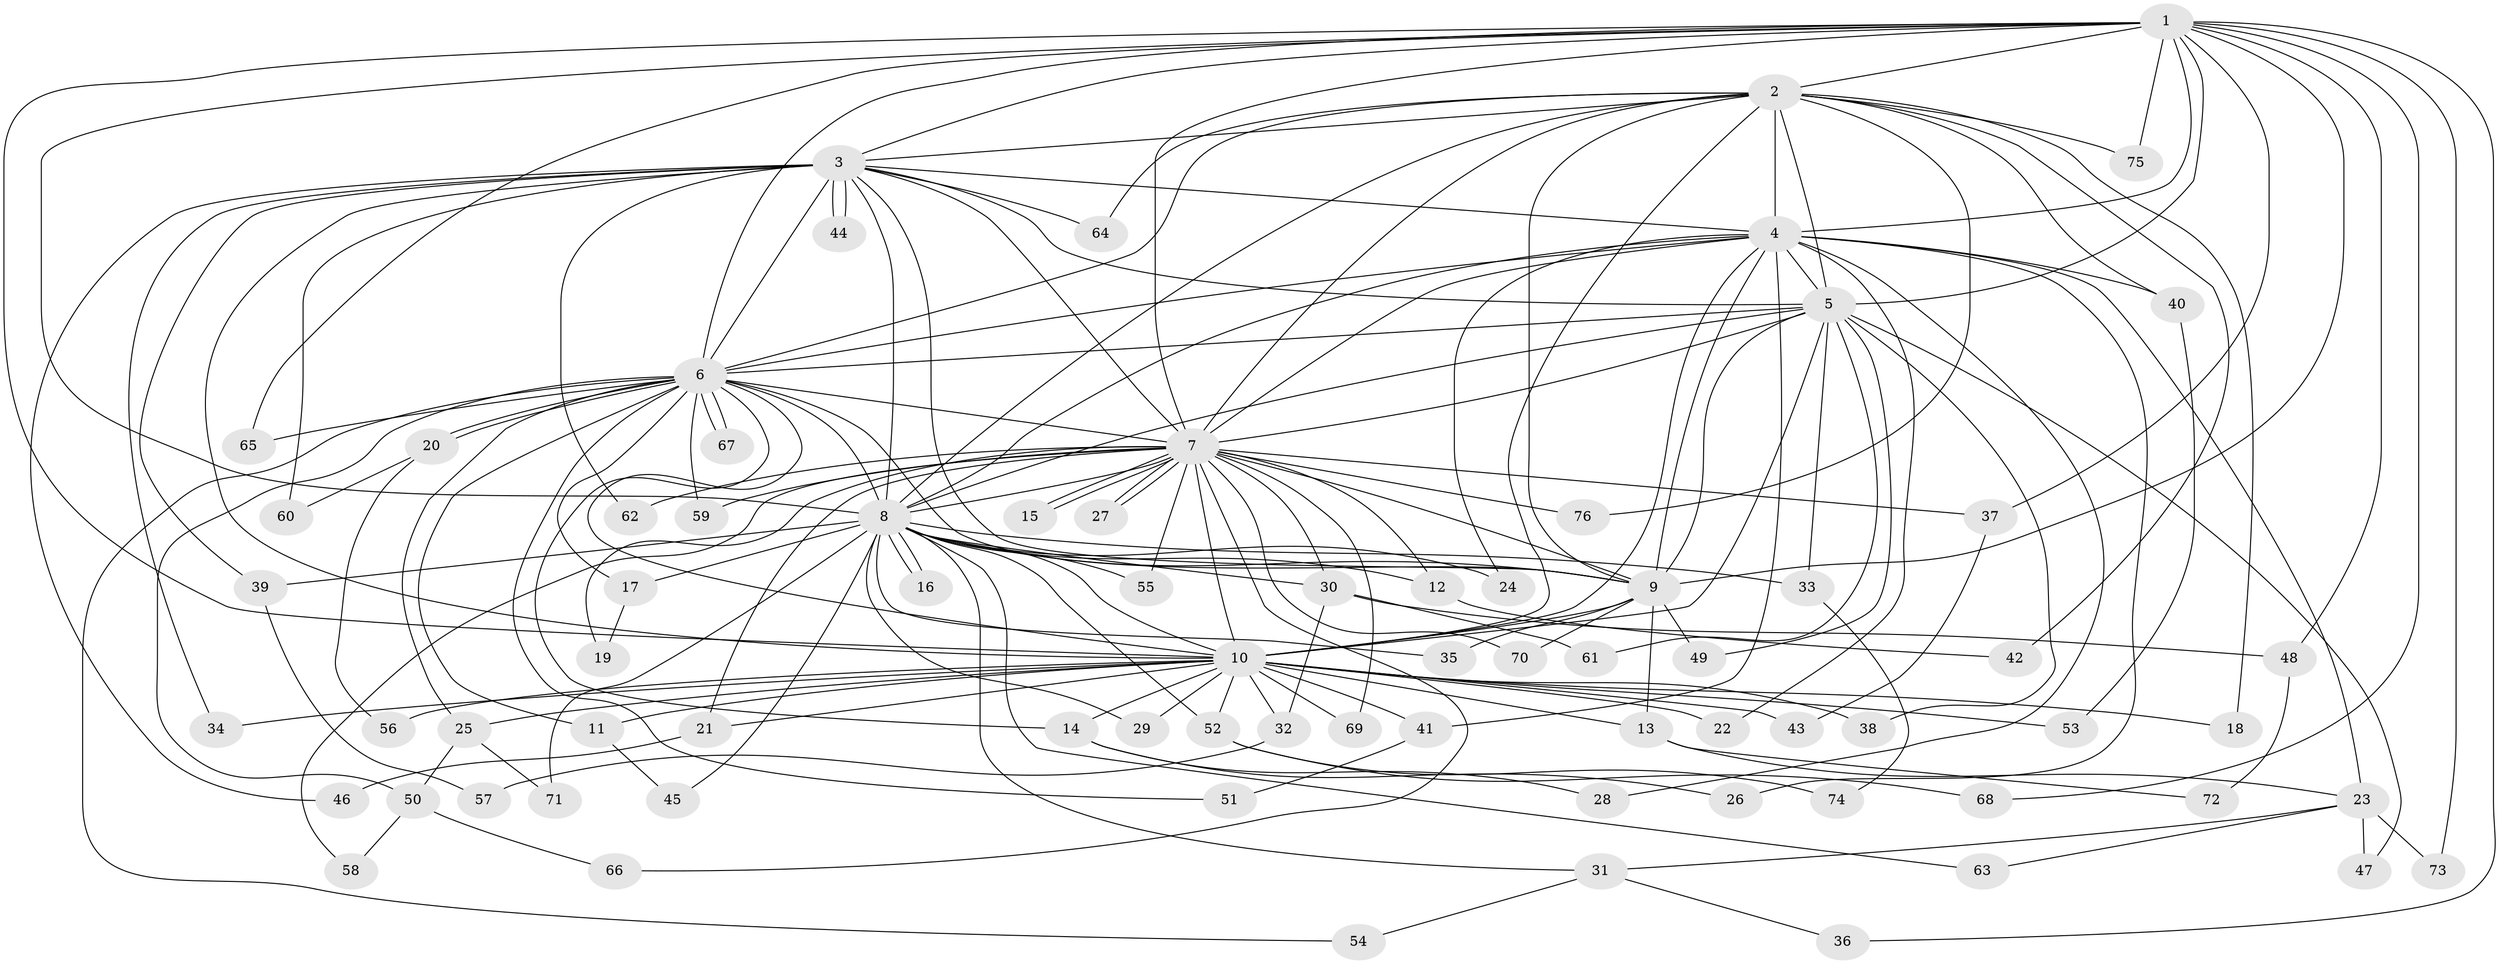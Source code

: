 // coarse degree distribution, {11: 0.022222222222222223, 30: 0.022222222222222223, 12: 0.022222222222222223, 9: 0.022222222222222223, 17: 0.022222222222222223, 20: 0.022222222222222223, 8: 0.022222222222222223, 2: 0.37777777777777777, 3: 0.26666666666666666, 4: 0.06666666666666667, 1: 0.1111111111111111, 6: 0.022222222222222223}
// Generated by graph-tools (version 1.1) at 2025/17/03/04/25 18:17:18]
// undirected, 76 vertices, 177 edges
graph export_dot {
graph [start="1"]
  node [color=gray90,style=filled];
  1;
  2;
  3;
  4;
  5;
  6;
  7;
  8;
  9;
  10;
  11;
  12;
  13;
  14;
  15;
  16;
  17;
  18;
  19;
  20;
  21;
  22;
  23;
  24;
  25;
  26;
  27;
  28;
  29;
  30;
  31;
  32;
  33;
  34;
  35;
  36;
  37;
  38;
  39;
  40;
  41;
  42;
  43;
  44;
  45;
  46;
  47;
  48;
  49;
  50;
  51;
  52;
  53;
  54;
  55;
  56;
  57;
  58;
  59;
  60;
  61;
  62;
  63;
  64;
  65;
  66;
  67;
  68;
  69;
  70;
  71;
  72;
  73;
  74;
  75;
  76;
  1 -- 2;
  1 -- 3;
  1 -- 4;
  1 -- 5;
  1 -- 6;
  1 -- 7;
  1 -- 8;
  1 -- 9;
  1 -- 10;
  1 -- 36;
  1 -- 37;
  1 -- 48;
  1 -- 65;
  1 -- 68;
  1 -- 73;
  1 -- 75;
  2 -- 3;
  2 -- 4;
  2 -- 5;
  2 -- 6;
  2 -- 7;
  2 -- 8;
  2 -- 9;
  2 -- 10;
  2 -- 18;
  2 -- 40;
  2 -- 42;
  2 -- 64;
  2 -- 75;
  2 -- 76;
  3 -- 4;
  3 -- 5;
  3 -- 6;
  3 -- 7;
  3 -- 8;
  3 -- 9;
  3 -- 10;
  3 -- 34;
  3 -- 39;
  3 -- 44;
  3 -- 44;
  3 -- 46;
  3 -- 60;
  3 -- 62;
  3 -- 64;
  4 -- 5;
  4 -- 6;
  4 -- 7;
  4 -- 8;
  4 -- 9;
  4 -- 10;
  4 -- 22;
  4 -- 23;
  4 -- 24;
  4 -- 26;
  4 -- 28;
  4 -- 40;
  4 -- 41;
  5 -- 6;
  5 -- 7;
  5 -- 8;
  5 -- 9;
  5 -- 10;
  5 -- 33;
  5 -- 38;
  5 -- 47;
  5 -- 49;
  5 -- 61;
  6 -- 7;
  6 -- 8;
  6 -- 9;
  6 -- 10;
  6 -- 11;
  6 -- 14;
  6 -- 17;
  6 -- 20;
  6 -- 20;
  6 -- 25;
  6 -- 50;
  6 -- 51;
  6 -- 54;
  6 -- 59;
  6 -- 65;
  6 -- 67;
  6 -- 67;
  7 -- 8;
  7 -- 9;
  7 -- 10;
  7 -- 12;
  7 -- 15;
  7 -- 15;
  7 -- 19;
  7 -- 21;
  7 -- 27;
  7 -- 27;
  7 -- 30;
  7 -- 37;
  7 -- 55;
  7 -- 58;
  7 -- 59;
  7 -- 62;
  7 -- 66;
  7 -- 69;
  7 -- 70;
  7 -- 76;
  8 -- 9;
  8 -- 10;
  8 -- 12;
  8 -- 16;
  8 -- 16;
  8 -- 17;
  8 -- 24;
  8 -- 29;
  8 -- 30;
  8 -- 31;
  8 -- 33;
  8 -- 35;
  8 -- 39;
  8 -- 45;
  8 -- 52;
  8 -- 55;
  8 -- 63;
  8 -- 71;
  9 -- 10;
  9 -- 13;
  9 -- 35;
  9 -- 49;
  9 -- 70;
  10 -- 11;
  10 -- 13;
  10 -- 14;
  10 -- 18;
  10 -- 21;
  10 -- 22;
  10 -- 25;
  10 -- 29;
  10 -- 32;
  10 -- 34;
  10 -- 38;
  10 -- 41;
  10 -- 43;
  10 -- 52;
  10 -- 53;
  10 -- 56;
  10 -- 69;
  11 -- 45;
  12 -- 42;
  13 -- 23;
  13 -- 72;
  14 -- 26;
  14 -- 28;
  17 -- 19;
  20 -- 56;
  20 -- 60;
  21 -- 46;
  23 -- 31;
  23 -- 47;
  23 -- 63;
  23 -- 73;
  25 -- 50;
  25 -- 71;
  30 -- 32;
  30 -- 48;
  30 -- 61;
  31 -- 36;
  31 -- 54;
  32 -- 57;
  33 -- 74;
  37 -- 43;
  39 -- 57;
  40 -- 53;
  41 -- 51;
  48 -- 72;
  50 -- 58;
  50 -- 66;
  52 -- 68;
  52 -- 74;
}
